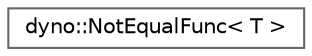 digraph "Graphical Class Hierarchy"
{
 // LATEX_PDF_SIZE
  bgcolor="transparent";
  edge [fontname=Helvetica,fontsize=10,labelfontname=Helvetica,labelfontsize=10];
  node [fontname=Helvetica,fontsize=10,shape=box,height=0.2,width=0.4];
  rankdir="LR";
  Node0 [id="Node000000",label="dyno::NotEqualFunc\< T \>",height=0.2,width=0.4,color="grey40", fillcolor="white", style="filled",URL="$structdyno_1_1_not_equal_func.html",tooltip=" "];
}
